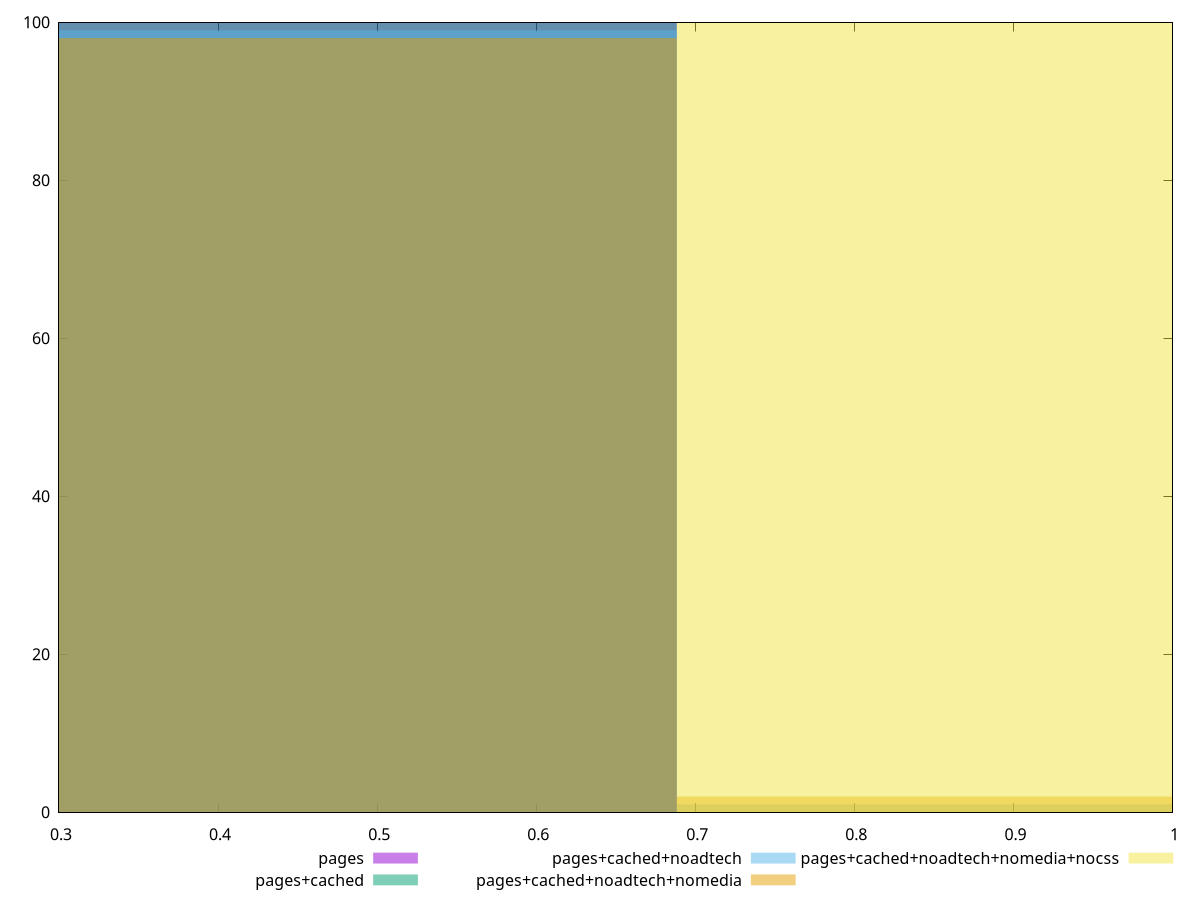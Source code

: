 reset

$pages <<EOF
0.45893293222946846 100
EOF

$pagesCached <<EOF
0.45893293222946846 100
EOF

$pagesCachedNoadtech <<EOF
0.45893293222946846 99
0.9178658644589369 1
EOF

$pagesCachedNoadtechNomedia <<EOF
0.45893293222946846 98
0.9178658644589369 2
EOF

$pagesCachedNoadtechNomediaNocss <<EOF
0.9178658644589369 100
EOF

set key outside below
set boxwidth 0.45893293222946846
set xrange [0.3:1]
set yrange [0:100]
set trange [0:100]
set style fill transparent solid 0.5 noborder
set terminal svg size 640, 530 enhanced background rgb 'white'
set output "report_00015_2021-02-09T16-11-33.973Z/render-blocking-resources/comparison/histogram/all_score.svg"

plot $pages title "pages" with boxes, \
     $pagesCached title "pages+cached" with boxes, \
     $pagesCachedNoadtech title "pages+cached+noadtech" with boxes, \
     $pagesCachedNoadtechNomedia title "pages+cached+noadtech+nomedia" with boxes, \
     $pagesCachedNoadtechNomediaNocss title "pages+cached+noadtech+nomedia+nocss" with boxes

reset
